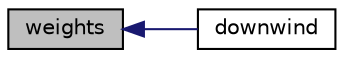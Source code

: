digraph "weights"
{
  bgcolor="transparent";
  edge [fontname="Helvetica",fontsize="10",labelfontname="Helvetica",labelfontsize="10"];
  node [fontname="Helvetica",fontsize="10",shape=record];
  rankdir="LR";
  Node1 [label="weights",height=0.2,width=0.4,color="black", fillcolor="grey75", style="filled", fontcolor="black"];
  Node1 -> Node2 [dir="back",color="midnightblue",fontsize="10",style="solid",fontname="Helvetica"];
  Node2 [label="downwind",height=0.2,width=0.4,color="black",URL="$a00576.html#a2cafc0b8621d7dd71d150584f1b1cc45",tooltip="Construct from faceFlux and Istream. "];
}
